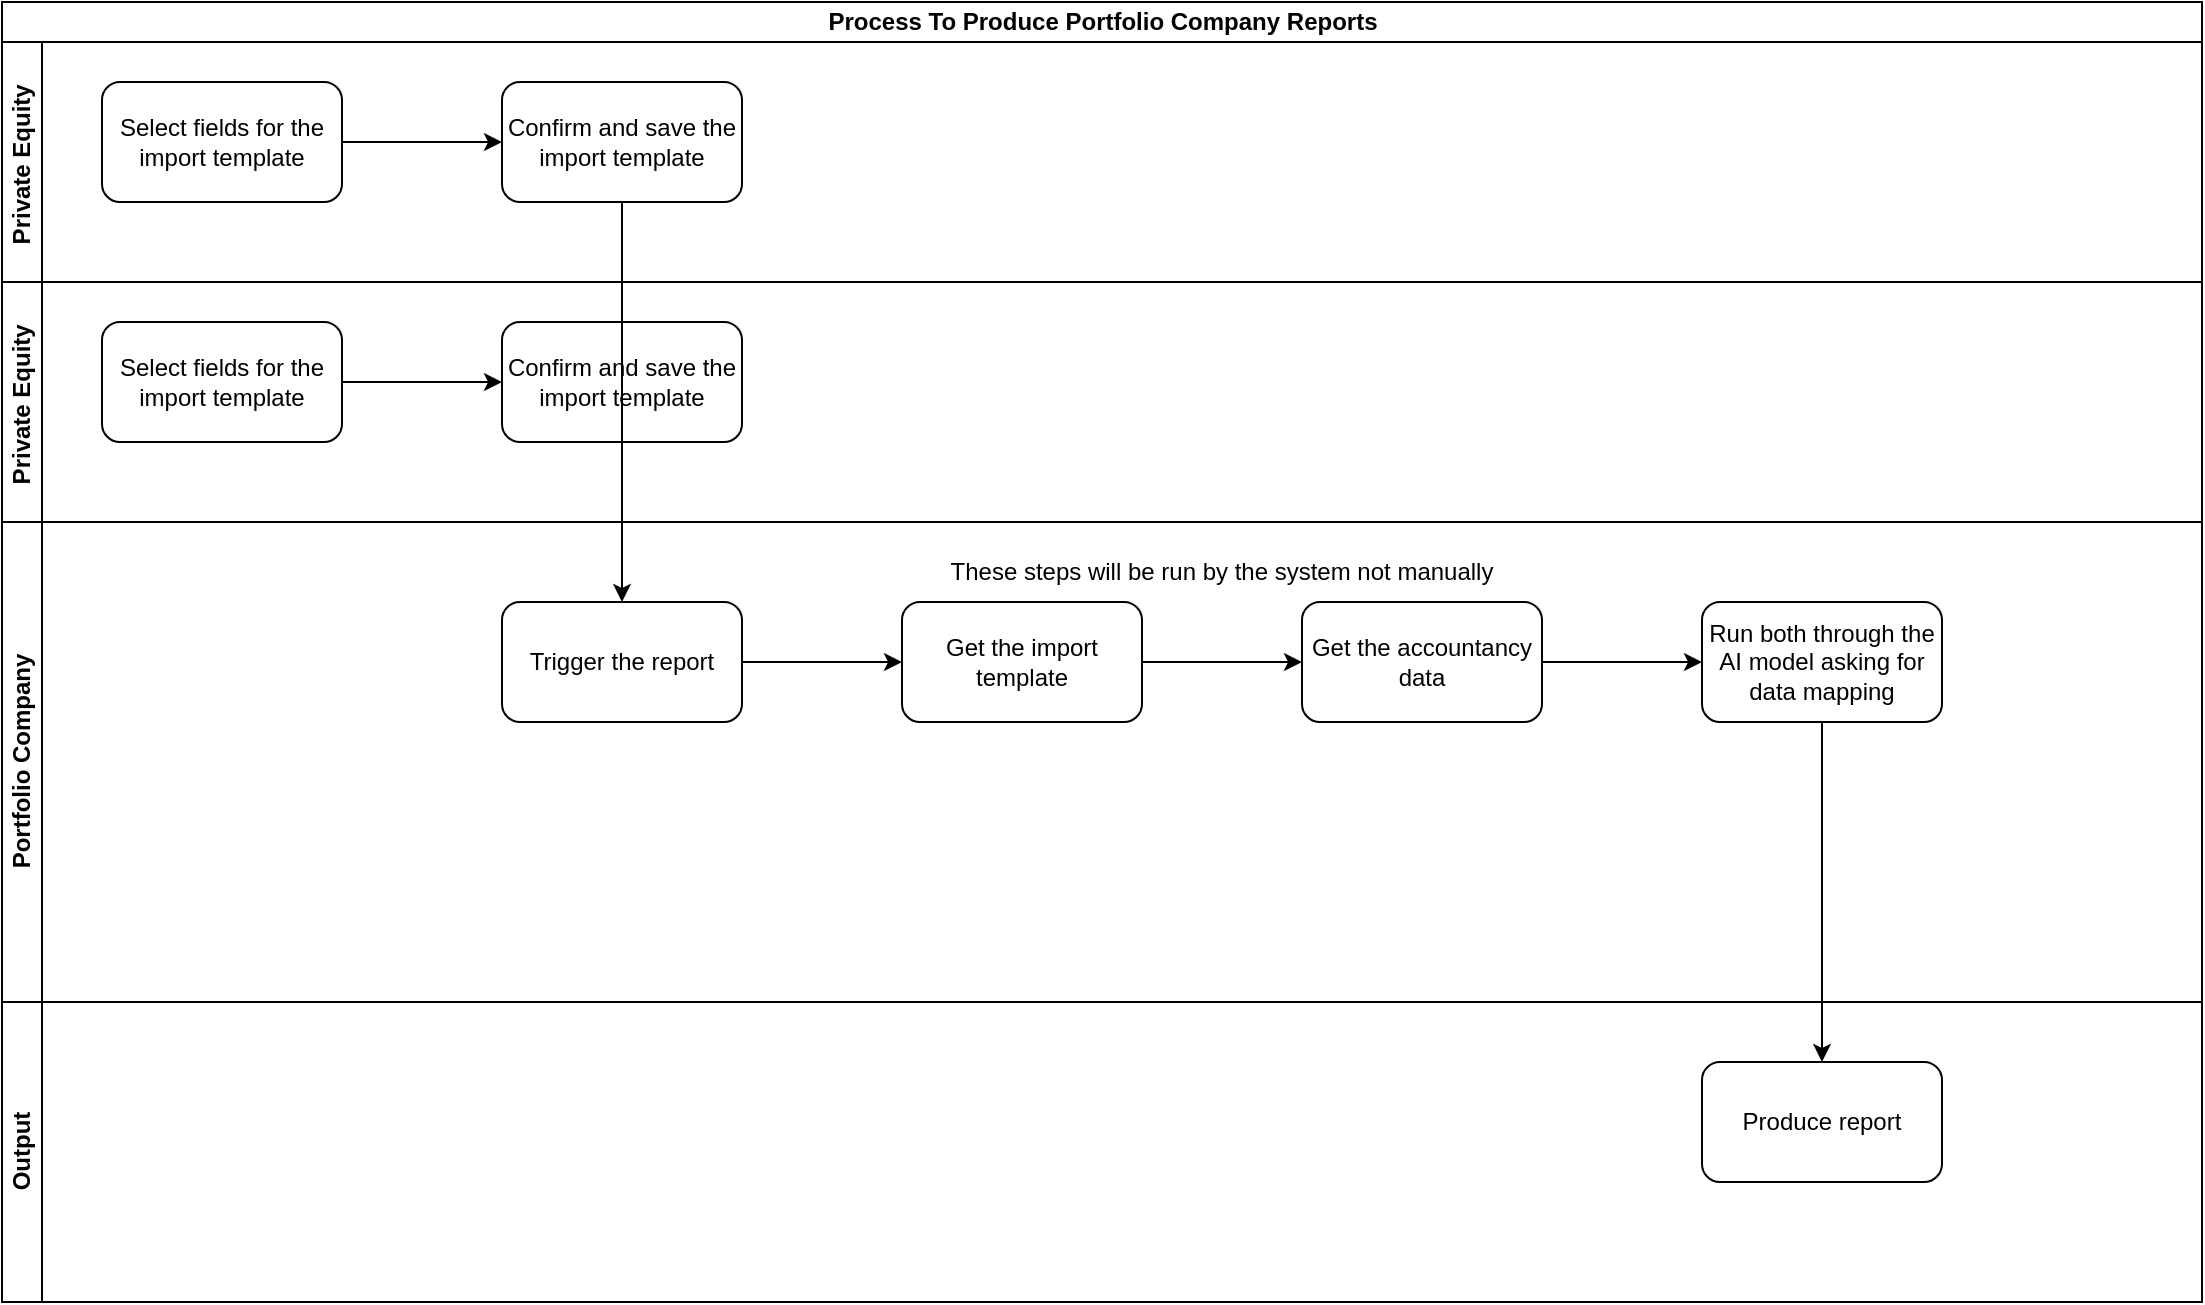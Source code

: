 <mxfile version="22.1.18" type="github">
  <diagram name="Page-1" id="74e2e168-ea6b-b213-b513-2b3c1d86103e">
    <mxGraphModel dx="1434" dy="760" grid="1" gridSize="10" guides="1" tooltips="1" connect="1" arrows="1" fold="1" page="1" pageScale="1" pageWidth="1100" pageHeight="850" background="none" math="0" shadow="0">
      <root>
        <mxCell id="0" />
        <mxCell id="1" parent="0" />
        <mxCell id="vWC2WC9_L9bKBSMqEms9-1" value="Process To Produce Portfolio Company Reports" style="swimlane;childLayout=stackLayout;resizeParent=1;resizeParentMax=0;horizontal=1;startSize=20;horizontalStack=0;html=1;" vertex="1" parent="1">
          <mxGeometry width="1100" height="650" as="geometry" />
        </mxCell>
        <mxCell id="vWC2WC9_L9bKBSMqEms9-2" value="Private Equity&amp;nbsp;" style="swimlane;startSize=20;horizontal=0;html=1;" vertex="1" parent="vWC2WC9_L9bKBSMqEms9-1">
          <mxGeometry y="20" width="1100" height="120" as="geometry" />
        </mxCell>
        <mxCell id="vWC2WC9_L9bKBSMqEms9-7" value="" style="edgeStyle=orthogonalEdgeStyle;rounded=0;orthogonalLoop=1;jettySize=auto;html=1;" edge="1" parent="vWC2WC9_L9bKBSMqEms9-2" source="vWC2WC9_L9bKBSMqEms9-5" target="vWC2WC9_L9bKBSMqEms9-6">
          <mxGeometry relative="1" as="geometry" />
        </mxCell>
        <mxCell id="vWC2WC9_L9bKBSMqEms9-5" value="Select fields for the import template" style="rounded=1;whiteSpace=wrap;html=1;" vertex="1" parent="vWC2WC9_L9bKBSMqEms9-2">
          <mxGeometry x="50" y="20" width="120" height="60" as="geometry" />
        </mxCell>
        <mxCell id="vWC2WC9_L9bKBSMqEms9-6" value="Confirm and save the import template" style="rounded=1;whiteSpace=wrap;html=1;" vertex="1" parent="vWC2WC9_L9bKBSMqEms9-2">
          <mxGeometry x="250" y="20" width="120" height="60" as="geometry" />
        </mxCell>
        <mxCell id="vWC2WC9_L9bKBSMqEms9-19" value="Private Equity&amp;nbsp;" style="swimlane;startSize=20;horizontal=0;html=1;" vertex="1" parent="vWC2WC9_L9bKBSMqEms9-1">
          <mxGeometry y="140" width="1100" height="120" as="geometry" />
        </mxCell>
        <mxCell id="vWC2WC9_L9bKBSMqEms9-20" value="" style="edgeStyle=orthogonalEdgeStyle;rounded=0;orthogonalLoop=1;jettySize=auto;html=1;" edge="1" parent="vWC2WC9_L9bKBSMqEms9-19" source="vWC2WC9_L9bKBSMqEms9-21" target="vWC2WC9_L9bKBSMqEms9-22">
          <mxGeometry relative="1" as="geometry" />
        </mxCell>
        <mxCell id="vWC2WC9_L9bKBSMqEms9-21" value="Select fields for the import template" style="rounded=1;whiteSpace=wrap;html=1;" vertex="1" parent="vWC2WC9_L9bKBSMqEms9-19">
          <mxGeometry x="50" y="20" width="120" height="60" as="geometry" />
        </mxCell>
        <mxCell id="vWC2WC9_L9bKBSMqEms9-22" value="Confirm and save the import template" style="rounded=1;whiteSpace=wrap;html=1;" vertex="1" parent="vWC2WC9_L9bKBSMqEms9-19">
          <mxGeometry x="250" y="20" width="120" height="60" as="geometry" />
        </mxCell>
        <mxCell id="vWC2WC9_L9bKBSMqEms9-3" value="Portfolio Company" style="swimlane;startSize=20;horizontal=0;html=1;" vertex="1" parent="vWC2WC9_L9bKBSMqEms9-1">
          <mxGeometry y="260" width="1100" height="240" as="geometry" />
        </mxCell>
        <mxCell id="vWC2WC9_L9bKBSMqEms9-11" value="" style="edgeStyle=orthogonalEdgeStyle;rounded=0;orthogonalLoop=1;jettySize=auto;html=1;" edge="1" parent="vWC2WC9_L9bKBSMqEms9-3" source="vWC2WC9_L9bKBSMqEms9-8" target="vWC2WC9_L9bKBSMqEms9-10">
          <mxGeometry relative="1" as="geometry" />
        </mxCell>
        <mxCell id="vWC2WC9_L9bKBSMqEms9-8" value="Trigger the report" style="whiteSpace=wrap;html=1;rounded=1;" vertex="1" parent="vWC2WC9_L9bKBSMqEms9-3">
          <mxGeometry x="250" y="40" width="120" height="60" as="geometry" />
        </mxCell>
        <mxCell id="vWC2WC9_L9bKBSMqEms9-13" value="" style="edgeStyle=orthogonalEdgeStyle;rounded=0;orthogonalLoop=1;jettySize=auto;html=1;" edge="1" parent="vWC2WC9_L9bKBSMqEms9-3" source="vWC2WC9_L9bKBSMqEms9-10" target="vWC2WC9_L9bKBSMqEms9-12">
          <mxGeometry relative="1" as="geometry" />
        </mxCell>
        <mxCell id="vWC2WC9_L9bKBSMqEms9-10" value="Get the import template" style="whiteSpace=wrap;html=1;rounded=1;" vertex="1" parent="vWC2WC9_L9bKBSMqEms9-3">
          <mxGeometry x="450" y="40" width="120" height="60" as="geometry" />
        </mxCell>
        <mxCell id="vWC2WC9_L9bKBSMqEms9-15" value="" style="edgeStyle=orthogonalEdgeStyle;rounded=0;orthogonalLoop=1;jettySize=auto;html=1;" edge="1" parent="vWC2WC9_L9bKBSMqEms9-3" source="vWC2WC9_L9bKBSMqEms9-12" target="vWC2WC9_L9bKBSMqEms9-14">
          <mxGeometry relative="1" as="geometry" />
        </mxCell>
        <mxCell id="vWC2WC9_L9bKBSMqEms9-12" value="Get the accountancy data" style="whiteSpace=wrap;html=1;rounded=1;" vertex="1" parent="vWC2WC9_L9bKBSMqEms9-3">
          <mxGeometry x="650" y="40" width="120" height="60" as="geometry" />
        </mxCell>
        <mxCell id="vWC2WC9_L9bKBSMqEms9-14" value="Run both through the AI model asking for data mapping" style="whiteSpace=wrap;html=1;rounded=1;" vertex="1" parent="vWC2WC9_L9bKBSMqEms9-3">
          <mxGeometry x="850" y="40" width="120" height="60" as="geometry" />
        </mxCell>
        <mxCell id="vWC2WC9_L9bKBSMqEms9-18" value="These steps will be run by the system not manually" style="text;html=1;strokeColor=none;fillColor=none;align=center;verticalAlign=middle;whiteSpace=wrap;rounded=0;" vertex="1" parent="vWC2WC9_L9bKBSMqEms9-3">
          <mxGeometry x="470" y="10" width="280" height="30" as="geometry" />
        </mxCell>
        <mxCell id="vWC2WC9_L9bKBSMqEms9-4" value="Output" style="swimlane;startSize=20;horizontal=0;html=1;" vertex="1" parent="vWC2WC9_L9bKBSMqEms9-1">
          <mxGeometry y="500" width="1100" height="150" as="geometry" />
        </mxCell>
        <mxCell id="vWC2WC9_L9bKBSMqEms9-16" value="Produce report" style="whiteSpace=wrap;html=1;rounded=1;" vertex="1" parent="vWC2WC9_L9bKBSMqEms9-4">
          <mxGeometry x="850" y="30" width="120" height="60" as="geometry" />
        </mxCell>
        <mxCell id="vWC2WC9_L9bKBSMqEms9-9" value="" style="edgeStyle=orthogonalEdgeStyle;rounded=0;orthogonalLoop=1;jettySize=auto;html=1;" edge="1" parent="vWC2WC9_L9bKBSMqEms9-1" source="vWC2WC9_L9bKBSMqEms9-6" target="vWC2WC9_L9bKBSMqEms9-8">
          <mxGeometry relative="1" as="geometry" />
        </mxCell>
        <mxCell id="vWC2WC9_L9bKBSMqEms9-17" value="" style="edgeStyle=orthogonalEdgeStyle;rounded=0;orthogonalLoop=1;jettySize=auto;html=1;" edge="1" parent="vWC2WC9_L9bKBSMqEms9-1" source="vWC2WC9_L9bKBSMqEms9-14" target="vWC2WC9_L9bKBSMqEms9-16">
          <mxGeometry relative="1" as="geometry" />
        </mxCell>
      </root>
    </mxGraphModel>
  </diagram>
</mxfile>
